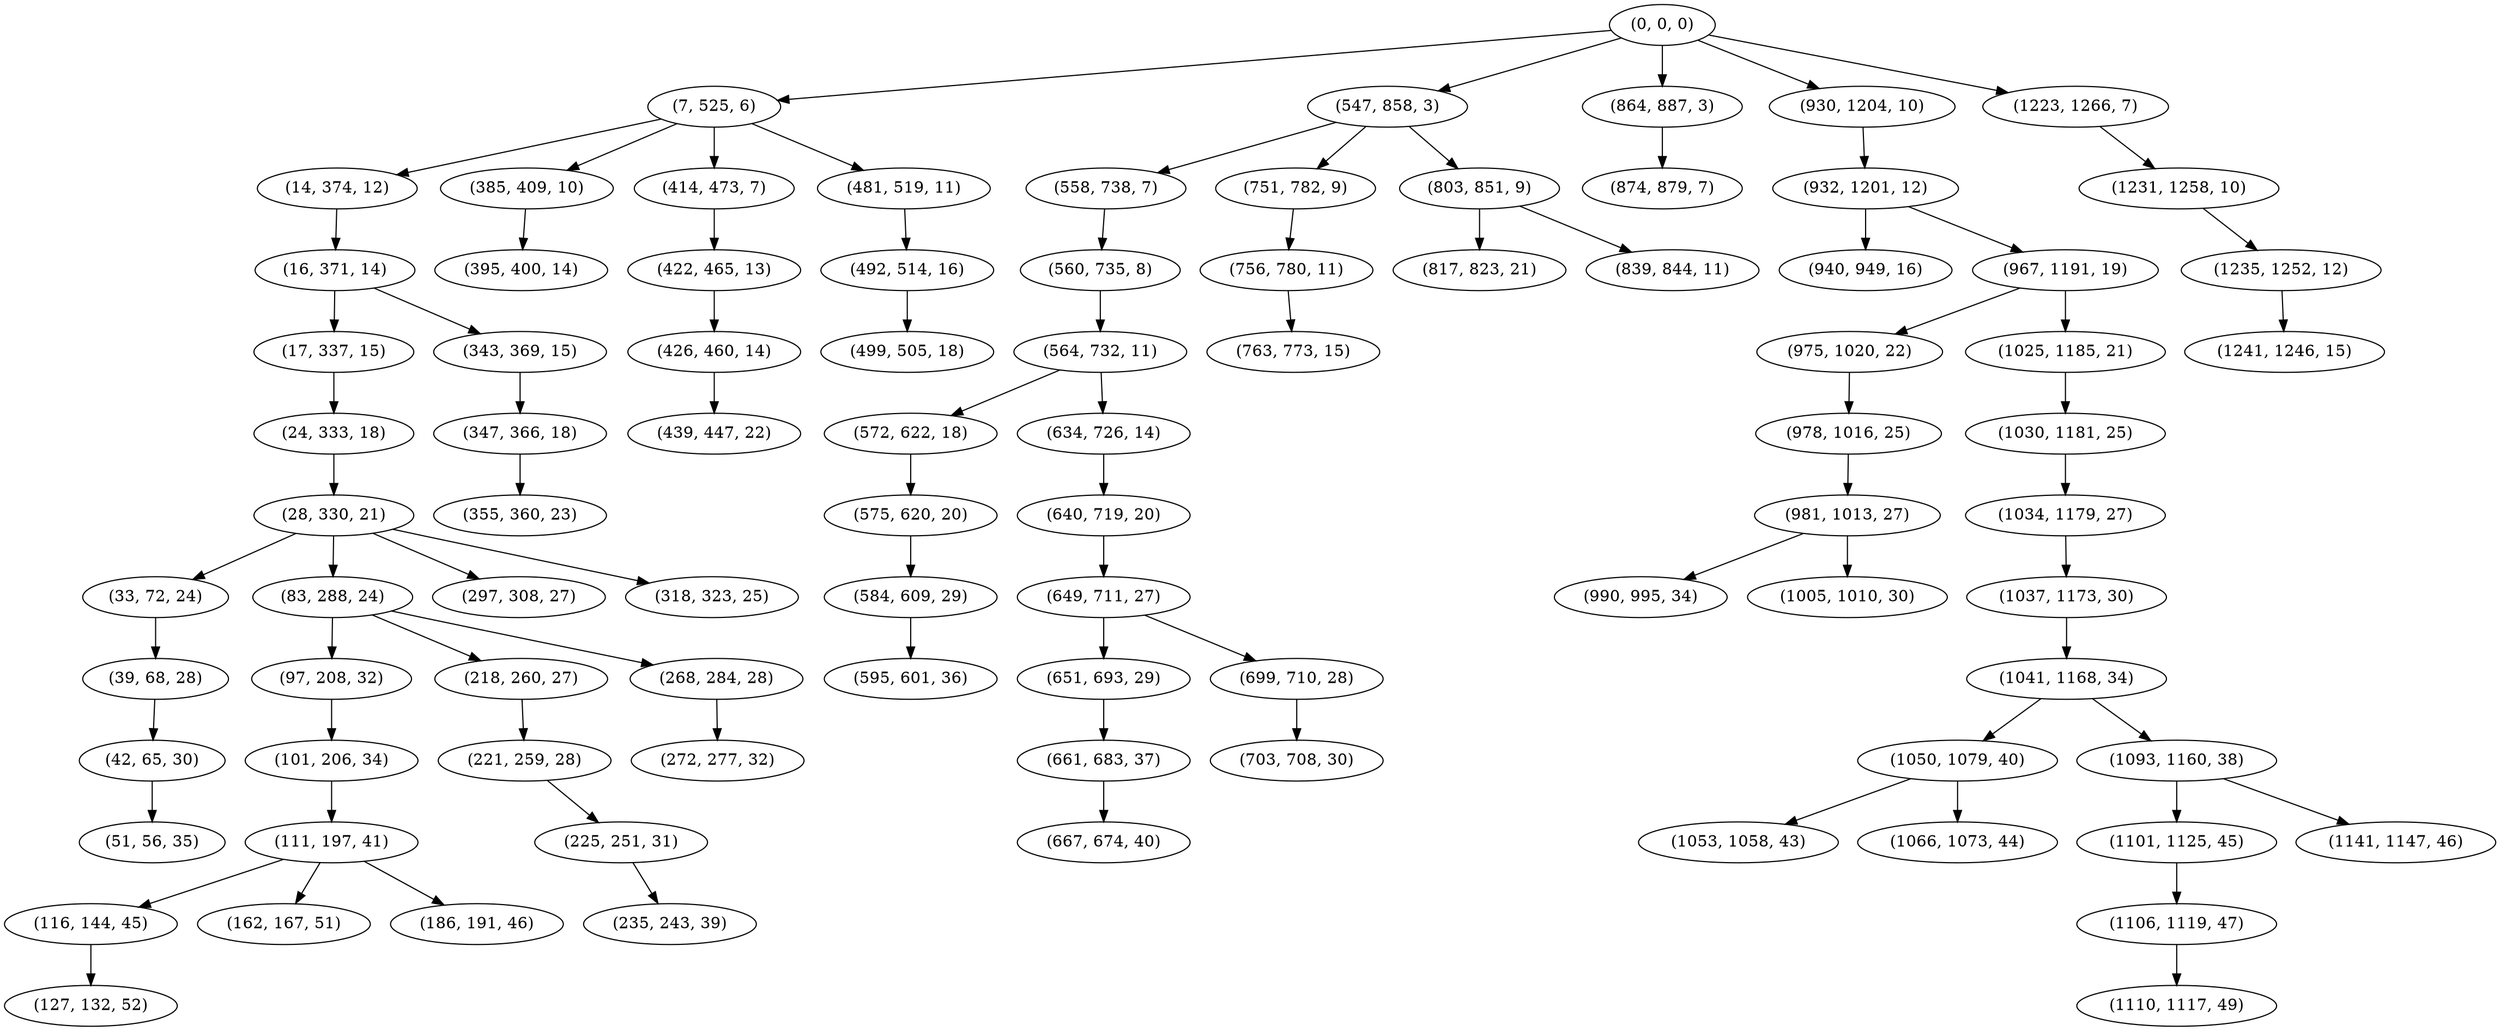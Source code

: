 digraph tree {
    "(0, 0, 0)";
    "(7, 525, 6)";
    "(14, 374, 12)";
    "(16, 371, 14)";
    "(17, 337, 15)";
    "(24, 333, 18)";
    "(28, 330, 21)";
    "(33, 72, 24)";
    "(39, 68, 28)";
    "(42, 65, 30)";
    "(51, 56, 35)";
    "(83, 288, 24)";
    "(97, 208, 32)";
    "(101, 206, 34)";
    "(111, 197, 41)";
    "(116, 144, 45)";
    "(127, 132, 52)";
    "(162, 167, 51)";
    "(186, 191, 46)";
    "(218, 260, 27)";
    "(221, 259, 28)";
    "(225, 251, 31)";
    "(235, 243, 39)";
    "(268, 284, 28)";
    "(272, 277, 32)";
    "(297, 308, 27)";
    "(318, 323, 25)";
    "(343, 369, 15)";
    "(347, 366, 18)";
    "(355, 360, 23)";
    "(385, 409, 10)";
    "(395, 400, 14)";
    "(414, 473, 7)";
    "(422, 465, 13)";
    "(426, 460, 14)";
    "(439, 447, 22)";
    "(481, 519, 11)";
    "(492, 514, 16)";
    "(499, 505, 18)";
    "(547, 858, 3)";
    "(558, 738, 7)";
    "(560, 735, 8)";
    "(564, 732, 11)";
    "(572, 622, 18)";
    "(575, 620, 20)";
    "(584, 609, 29)";
    "(595, 601, 36)";
    "(634, 726, 14)";
    "(640, 719, 20)";
    "(649, 711, 27)";
    "(651, 693, 29)";
    "(661, 683, 37)";
    "(667, 674, 40)";
    "(699, 710, 28)";
    "(703, 708, 30)";
    "(751, 782, 9)";
    "(756, 780, 11)";
    "(763, 773, 15)";
    "(803, 851, 9)";
    "(817, 823, 21)";
    "(839, 844, 11)";
    "(864, 887, 3)";
    "(874, 879, 7)";
    "(930, 1204, 10)";
    "(932, 1201, 12)";
    "(940, 949, 16)";
    "(967, 1191, 19)";
    "(975, 1020, 22)";
    "(978, 1016, 25)";
    "(981, 1013, 27)";
    "(990, 995, 34)";
    "(1005, 1010, 30)";
    "(1025, 1185, 21)";
    "(1030, 1181, 25)";
    "(1034, 1179, 27)";
    "(1037, 1173, 30)";
    "(1041, 1168, 34)";
    "(1050, 1079, 40)";
    "(1053, 1058, 43)";
    "(1066, 1073, 44)";
    "(1093, 1160, 38)";
    "(1101, 1125, 45)";
    "(1106, 1119, 47)";
    "(1110, 1117, 49)";
    "(1141, 1147, 46)";
    "(1223, 1266, 7)";
    "(1231, 1258, 10)";
    "(1235, 1252, 12)";
    "(1241, 1246, 15)";
    "(0, 0, 0)" -> "(7, 525, 6)";
    "(0, 0, 0)" -> "(547, 858, 3)";
    "(0, 0, 0)" -> "(864, 887, 3)";
    "(0, 0, 0)" -> "(930, 1204, 10)";
    "(0, 0, 0)" -> "(1223, 1266, 7)";
    "(7, 525, 6)" -> "(14, 374, 12)";
    "(7, 525, 6)" -> "(385, 409, 10)";
    "(7, 525, 6)" -> "(414, 473, 7)";
    "(7, 525, 6)" -> "(481, 519, 11)";
    "(14, 374, 12)" -> "(16, 371, 14)";
    "(16, 371, 14)" -> "(17, 337, 15)";
    "(16, 371, 14)" -> "(343, 369, 15)";
    "(17, 337, 15)" -> "(24, 333, 18)";
    "(24, 333, 18)" -> "(28, 330, 21)";
    "(28, 330, 21)" -> "(33, 72, 24)";
    "(28, 330, 21)" -> "(83, 288, 24)";
    "(28, 330, 21)" -> "(297, 308, 27)";
    "(28, 330, 21)" -> "(318, 323, 25)";
    "(33, 72, 24)" -> "(39, 68, 28)";
    "(39, 68, 28)" -> "(42, 65, 30)";
    "(42, 65, 30)" -> "(51, 56, 35)";
    "(83, 288, 24)" -> "(97, 208, 32)";
    "(83, 288, 24)" -> "(218, 260, 27)";
    "(83, 288, 24)" -> "(268, 284, 28)";
    "(97, 208, 32)" -> "(101, 206, 34)";
    "(101, 206, 34)" -> "(111, 197, 41)";
    "(111, 197, 41)" -> "(116, 144, 45)";
    "(111, 197, 41)" -> "(162, 167, 51)";
    "(111, 197, 41)" -> "(186, 191, 46)";
    "(116, 144, 45)" -> "(127, 132, 52)";
    "(218, 260, 27)" -> "(221, 259, 28)";
    "(221, 259, 28)" -> "(225, 251, 31)";
    "(225, 251, 31)" -> "(235, 243, 39)";
    "(268, 284, 28)" -> "(272, 277, 32)";
    "(343, 369, 15)" -> "(347, 366, 18)";
    "(347, 366, 18)" -> "(355, 360, 23)";
    "(385, 409, 10)" -> "(395, 400, 14)";
    "(414, 473, 7)" -> "(422, 465, 13)";
    "(422, 465, 13)" -> "(426, 460, 14)";
    "(426, 460, 14)" -> "(439, 447, 22)";
    "(481, 519, 11)" -> "(492, 514, 16)";
    "(492, 514, 16)" -> "(499, 505, 18)";
    "(547, 858, 3)" -> "(558, 738, 7)";
    "(547, 858, 3)" -> "(751, 782, 9)";
    "(547, 858, 3)" -> "(803, 851, 9)";
    "(558, 738, 7)" -> "(560, 735, 8)";
    "(560, 735, 8)" -> "(564, 732, 11)";
    "(564, 732, 11)" -> "(572, 622, 18)";
    "(564, 732, 11)" -> "(634, 726, 14)";
    "(572, 622, 18)" -> "(575, 620, 20)";
    "(575, 620, 20)" -> "(584, 609, 29)";
    "(584, 609, 29)" -> "(595, 601, 36)";
    "(634, 726, 14)" -> "(640, 719, 20)";
    "(640, 719, 20)" -> "(649, 711, 27)";
    "(649, 711, 27)" -> "(651, 693, 29)";
    "(649, 711, 27)" -> "(699, 710, 28)";
    "(651, 693, 29)" -> "(661, 683, 37)";
    "(661, 683, 37)" -> "(667, 674, 40)";
    "(699, 710, 28)" -> "(703, 708, 30)";
    "(751, 782, 9)" -> "(756, 780, 11)";
    "(756, 780, 11)" -> "(763, 773, 15)";
    "(803, 851, 9)" -> "(817, 823, 21)";
    "(803, 851, 9)" -> "(839, 844, 11)";
    "(864, 887, 3)" -> "(874, 879, 7)";
    "(930, 1204, 10)" -> "(932, 1201, 12)";
    "(932, 1201, 12)" -> "(940, 949, 16)";
    "(932, 1201, 12)" -> "(967, 1191, 19)";
    "(967, 1191, 19)" -> "(975, 1020, 22)";
    "(967, 1191, 19)" -> "(1025, 1185, 21)";
    "(975, 1020, 22)" -> "(978, 1016, 25)";
    "(978, 1016, 25)" -> "(981, 1013, 27)";
    "(981, 1013, 27)" -> "(990, 995, 34)";
    "(981, 1013, 27)" -> "(1005, 1010, 30)";
    "(1025, 1185, 21)" -> "(1030, 1181, 25)";
    "(1030, 1181, 25)" -> "(1034, 1179, 27)";
    "(1034, 1179, 27)" -> "(1037, 1173, 30)";
    "(1037, 1173, 30)" -> "(1041, 1168, 34)";
    "(1041, 1168, 34)" -> "(1050, 1079, 40)";
    "(1041, 1168, 34)" -> "(1093, 1160, 38)";
    "(1050, 1079, 40)" -> "(1053, 1058, 43)";
    "(1050, 1079, 40)" -> "(1066, 1073, 44)";
    "(1093, 1160, 38)" -> "(1101, 1125, 45)";
    "(1093, 1160, 38)" -> "(1141, 1147, 46)";
    "(1101, 1125, 45)" -> "(1106, 1119, 47)";
    "(1106, 1119, 47)" -> "(1110, 1117, 49)";
    "(1223, 1266, 7)" -> "(1231, 1258, 10)";
    "(1231, 1258, 10)" -> "(1235, 1252, 12)";
    "(1235, 1252, 12)" -> "(1241, 1246, 15)";
}
